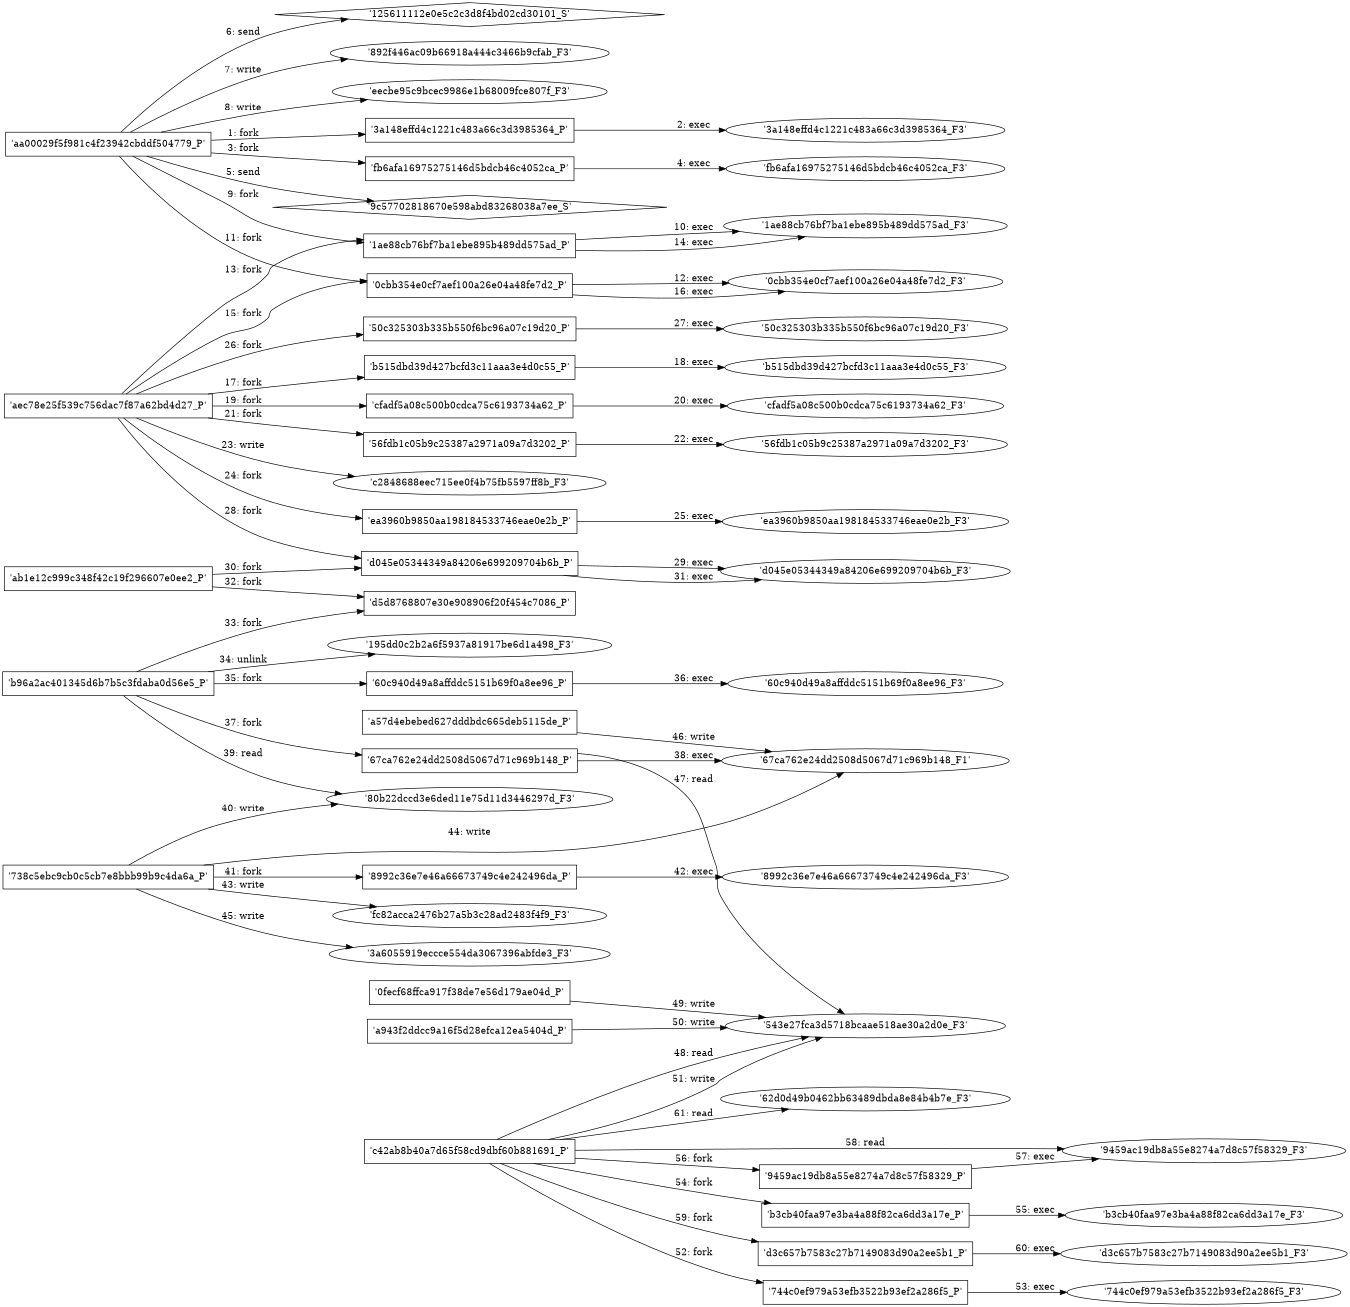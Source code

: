 digraph "D:\Learning\Paper\apt\基于CTI的攻击预警\Dataset\攻击图\ASGfromALLCTI\Threat Roundup for May 24 to May 31.dot" {
rankdir="LR"
size="9"
fixedsize="false"
splines="true"
nodesep=0.3
ranksep=0
fontsize=10
overlap="scalexy"
engine= "neato"
	"'aa00029f5f981c4f23942cbddf504779_P'" [node_type=Process shape=box]
	"'3a148effd4c1221c483a66c3d3985364_P'" [node_type=Process shape=box]
	"'aa00029f5f981c4f23942cbddf504779_P'" -> "'3a148effd4c1221c483a66c3d3985364_P'" [label="1: fork"]
	"'3a148effd4c1221c483a66c3d3985364_P'" [node_type=Process shape=box]
	"'3a148effd4c1221c483a66c3d3985364_F3'" [node_type=File shape=ellipse]
	"'3a148effd4c1221c483a66c3d3985364_P'" -> "'3a148effd4c1221c483a66c3d3985364_F3'" [label="2: exec"]
	"'aa00029f5f981c4f23942cbddf504779_P'" [node_type=Process shape=box]
	"'fb6afa16975275146d5bdcb46c4052ca_P'" [node_type=Process shape=box]
	"'aa00029f5f981c4f23942cbddf504779_P'" -> "'fb6afa16975275146d5bdcb46c4052ca_P'" [label="3: fork"]
	"'fb6afa16975275146d5bdcb46c4052ca_P'" [node_type=Process shape=box]
	"'fb6afa16975275146d5bdcb46c4052ca_F3'" [node_type=File shape=ellipse]
	"'fb6afa16975275146d5bdcb46c4052ca_P'" -> "'fb6afa16975275146d5bdcb46c4052ca_F3'" [label="4: exec"]
	"'9c57702818670e598abd83268038a7ee_S'" [node_type=Socket shape=diamond]
	"'aa00029f5f981c4f23942cbddf504779_P'" [node_type=Process shape=box]
	"'aa00029f5f981c4f23942cbddf504779_P'" -> "'9c57702818670e598abd83268038a7ee_S'" [label="5: send"]
	"'125611112e0e5c2c3d8f4bd02cd30101_S'" [node_type=Socket shape=diamond]
	"'aa00029f5f981c4f23942cbddf504779_P'" [node_type=Process shape=box]
	"'aa00029f5f981c4f23942cbddf504779_P'" -> "'125611112e0e5c2c3d8f4bd02cd30101_S'" [label="6: send"]
	"'892f446ac09b66918a444c3466b9cfab_F3'" [node_type=file shape=ellipse]
	"'aa00029f5f981c4f23942cbddf504779_P'" [node_type=Process shape=box]
	"'aa00029f5f981c4f23942cbddf504779_P'" -> "'892f446ac09b66918a444c3466b9cfab_F3'" [label="7: write"]
	"'eecbe95c9bcec9986e1b68009fce807f_F3'" [node_type=file shape=ellipse]
	"'aa00029f5f981c4f23942cbddf504779_P'" [node_type=Process shape=box]
	"'aa00029f5f981c4f23942cbddf504779_P'" -> "'eecbe95c9bcec9986e1b68009fce807f_F3'" [label="8: write"]
	"'aa00029f5f981c4f23942cbddf504779_P'" [node_type=Process shape=box]
	"'1ae88cb76bf7ba1ebe895b489dd575ad_P'" [node_type=Process shape=box]
	"'aa00029f5f981c4f23942cbddf504779_P'" -> "'1ae88cb76bf7ba1ebe895b489dd575ad_P'" [label="9: fork"]
	"'1ae88cb76bf7ba1ebe895b489dd575ad_P'" [node_type=Process shape=box]
	"'1ae88cb76bf7ba1ebe895b489dd575ad_F3'" [node_type=File shape=ellipse]
	"'1ae88cb76bf7ba1ebe895b489dd575ad_P'" -> "'1ae88cb76bf7ba1ebe895b489dd575ad_F3'" [label="10: exec"]
	"'aa00029f5f981c4f23942cbddf504779_P'" [node_type=Process shape=box]
	"'0cbb354e0cf7aef100a26e04a48fe7d2_P'" [node_type=Process shape=box]
	"'aa00029f5f981c4f23942cbddf504779_P'" -> "'0cbb354e0cf7aef100a26e04a48fe7d2_P'" [label="11: fork"]
	"'0cbb354e0cf7aef100a26e04a48fe7d2_P'" [node_type=Process shape=box]
	"'0cbb354e0cf7aef100a26e04a48fe7d2_F3'" [node_type=File shape=ellipse]
	"'0cbb354e0cf7aef100a26e04a48fe7d2_P'" -> "'0cbb354e0cf7aef100a26e04a48fe7d2_F3'" [label="12: exec"]
	"'aec78e25f539c756dac7f87a62bd4d27_P'" [node_type=Process shape=box]
	"'1ae88cb76bf7ba1ebe895b489dd575ad_P'" [node_type=Process shape=box]
	"'aec78e25f539c756dac7f87a62bd4d27_P'" -> "'1ae88cb76bf7ba1ebe895b489dd575ad_P'" [label="13: fork"]
	"'1ae88cb76bf7ba1ebe895b489dd575ad_P'" [node_type=Process shape=box]
	"'1ae88cb76bf7ba1ebe895b489dd575ad_F3'" [node_type=File shape=ellipse]
	"'1ae88cb76bf7ba1ebe895b489dd575ad_P'" -> "'1ae88cb76bf7ba1ebe895b489dd575ad_F3'" [label="14: exec"]
	"'aec78e25f539c756dac7f87a62bd4d27_P'" [node_type=Process shape=box]
	"'0cbb354e0cf7aef100a26e04a48fe7d2_P'" [node_type=Process shape=box]
	"'aec78e25f539c756dac7f87a62bd4d27_P'" -> "'0cbb354e0cf7aef100a26e04a48fe7d2_P'" [label="15: fork"]
	"'0cbb354e0cf7aef100a26e04a48fe7d2_P'" [node_type=Process shape=box]
	"'0cbb354e0cf7aef100a26e04a48fe7d2_F3'" [node_type=File shape=ellipse]
	"'0cbb354e0cf7aef100a26e04a48fe7d2_P'" -> "'0cbb354e0cf7aef100a26e04a48fe7d2_F3'" [label="16: exec"]
	"'aec78e25f539c756dac7f87a62bd4d27_P'" [node_type=Process shape=box]
	"'b515dbd39d427bcfd3c11aaa3e4d0c55_P'" [node_type=Process shape=box]
	"'aec78e25f539c756dac7f87a62bd4d27_P'" -> "'b515dbd39d427bcfd3c11aaa3e4d0c55_P'" [label="17: fork"]
	"'b515dbd39d427bcfd3c11aaa3e4d0c55_P'" [node_type=Process shape=box]
	"'b515dbd39d427bcfd3c11aaa3e4d0c55_F3'" [node_type=File shape=ellipse]
	"'b515dbd39d427bcfd3c11aaa3e4d0c55_P'" -> "'b515dbd39d427bcfd3c11aaa3e4d0c55_F3'" [label="18: exec"]
	"'aec78e25f539c756dac7f87a62bd4d27_P'" [node_type=Process shape=box]
	"'cfadf5a08c500b0cdca75c6193734a62_P'" [node_type=Process shape=box]
	"'aec78e25f539c756dac7f87a62bd4d27_P'" -> "'cfadf5a08c500b0cdca75c6193734a62_P'" [label="19: fork"]
	"'cfadf5a08c500b0cdca75c6193734a62_P'" [node_type=Process shape=box]
	"'cfadf5a08c500b0cdca75c6193734a62_F3'" [node_type=File shape=ellipse]
	"'cfadf5a08c500b0cdca75c6193734a62_P'" -> "'cfadf5a08c500b0cdca75c6193734a62_F3'" [label="20: exec"]
	"'aec78e25f539c756dac7f87a62bd4d27_P'" [node_type=Process shape=box]
	"'56fdb1c05b9c25387a2971a09a7d3202_P'" [node_type=Process shape=box]
	"'aec78e25f539c756dac7f87a62bd4d27_P'" -> "'56fdb1c05b9c25387a2971a09a7d3202_P'" [label="21: fork"]
	"'56fdb1c05b9c25387a2971a09a7d3202_P'" [node_type=Process shape=box]
	"'56fdb1c05b9c25387a2971a09a7d3202_F3'" [node_type=File shape=ellipse]
	"'56fdb1c05b9c25387a2971a09a7d3202_P'" -> "'56fdb1c05b9c25387a2971a09a7d3202_F3'" [label="22: exec"]
	"'c2848688eec715ee0f4b75fb5597ff8b_F3'" [node_type=file shape=ellipse]
	"'aec78e25f539c756dac7f87a62bd4d27_P'" [node_type=Process shape=box]
	"'aec78e25f539c756dac7f87a62bd4d27_P'" -> "'c2848688eec715ee0f4b75fb5597ff8b_F3'" [label="23: write"]
	"'aec78e25f539c756dac7f87a62bd4d27_P'" [node_type=Process shape=box]
	"'ea3960b9850aa198184533746eae0e2b_P'" [node_type=Process shape=box]
	"'aec78e25f539c756dac7f87a62bd4d27_P'" -> "'ea3960b9850aa198184533746eae0e2b_P'" [label="24: fork"]
	"'ea3960b9850aa198184533746eae0e2b_P'" [node_type=Process shape=box]
	"'ea3960b9850aa198184533746eae0e2b_F3'" [node_type=File shape=ellipse]
	"'ea3960b9850aa198184533746eae0e2b_P'" -> "'ea3960b9850aa198184533746eae0e2b_F3'" [label="25: exec"]
	"'aec78e25f539c756dac7f87a62bd4d27_P'" [node_type=Process shape=box]
	"'50c325303b335b550f6bc96a07c19d20_P'" [node_type=Process shape=box]
	"'aec78e25f539c756dac7f87a62bd4d27_P'" -> "'50c325303b335b550f6bc96a07c19d20_P'" [label="26: fork"]
	"'50c325303b335b550f6bc96a07c19d20_P'" [node_type=Process shape=box]
	"'50c325303b335b550f6bc96a07c19d20_F3'" [node_type=File shape=ellipse]
	"'50c325303b335b550f6bc96a07c19d20_P'" -> "'50c325303b335b550f6bc96a07c19d20_F3'" [label="27: exec"]
	"'aec78e25f539c756dac7f87a62bd4d27_P'" [node_type=Process shape=box]
	"'d045e05344349a84206e699209704b6b_P'" [node_type=Process shape=box]
	"'aec78e25f539c756dac7f87a62bd4d27_P'" -> "'d045e05344349a84206e699209704b6b_P'" [label="28: fork"]
	"'d045e05344349a84206e699209704b6b_P'" [node_type=Process shape=box]
	"'d045e05344349a84206e699209704b6b_F3'" [node_type=File shape=ellipse]
	"'d045e05344349a84206e699209704b6b_P'" -> "'d045e05344349a84206e699209704b6b_F3'" [label="29: exec"]
	"'ab1e12c999c348f42c19f296607e0ee2_P'" [node_type=Process shape=box]
	"'d045e05344349a84206e699209704b6b_P'" [node_type=Process shape=box]
	"'ab1e12c999c348f42c19f296607e0ee2_P'" -> "'d045e05344349a84206e699209704b6b_P'" [label="30: fork"]
	"'d045e05344349a84206e699209704b6b_P'" [node_type=Process shape=box]
	"'d045e05344349a84206e699209704b6b_F3'" [node_type=File shape=ellipse]
	"'d045e05344349a84206e699209704b6b_P'" -> "'d045e05344349a84206e699209704b6b_F3'" [label="31: exec"]
	"'ab1e12c999c348f42c19f296607e0ee2_P'" [node_type=Process shape=box]
	"'d5d8768807e30e908906f20f454c7086_P'" [node_type=Process shape=box]
	"'ab1e12c999c348f42c19f296607e0ee2_P'" -> "'d5d8768807e30e908906f20f454c7086_P'" [label="32: fork"]
	"'b96a2ac401345d6b7b5c3fdaba0d56e5_P'" [node_type=Process shape=box]
	"'d5d8768807e30e908906f20f454c7086_P'" [node_type=Process shape=box]
	"'b96a2ac401345d6b7b5c3fdaba0d56e5_P'" -> "'d5d8768807e30e908906f20f454c7086_P'" [label="33: fork"]
	"'195dd0c2b2a6f5937a81917be6d1a498_F3'" [node_type=file shape=ellipse]
	"'b96a2ac401345d6b7b5c3fdaba0d56e5_P'" [node_type=Process shape=box]
	"'b96a2ac401345d6b7b5c3fdaba0d56e5_P'" -> "'195dd0c2b2a6f5937a81917be6d1a498_F3'" [label="34: unlink"]
	"'b96a2ac401345d6b7b5c3fdaba0d56e5_P'" [node_type=Process shape=box]
	"'60c940d49a8affddc5151b69f0a8ee96_P'" [node_type=Process shape=box]
	"'b96a2ac401345d6b7b5c3fdaba0d56e5_P'" -> "'60c940d49a8affddc5151b69f0a8ee96_P'" [label="35: fork"]
	"'60c940d49a8affddc5151b69f0a8ee96_P'" [node_type=Process shape=box]
	"'60c940d49a8affddc5151b69f0a8ee96_F3'" [node_type=File shape=ellipse]
	"'60c940d49a8affddc5151b69f0a8ee96_P'" -> "'60c940d49a8affddc5151b69f0a8ee96_F3'" [label="36: exec"]
	"'b96a2ac401345d6b7b5c3fdaba0d56e5_P'" [node_type=Process shape=box]
	"'67ca762e24dd2508d5067d71c969b148_P'" [node_type=Process shape=box]
	"'b96a2ac401345d6b7b5c3fdaba0d56e5_P'" -> "'67ca762e24dd2508d5067d71c969b148_P'" [label="37: fork"]
	"'67ca762e24dd2508d5067d71c969b148_P'" [node_type=Process shape=box]
	"'67ca762e24dd2508d5067d71c969b148_F1'" [node_type=File shape=ellipse]
	"'67ca762e24dd2508d5067d71c969b148_P'" -> "'67ca762e24dd2508d5067d71c969b148_F1'" [label="38: exec"]
	"'80b22dccd3e6ded11e75d11d3446297d_F3'" [node_type=file shape=ellipse]
	"'b96a2ac401345d6b7b5c3fdaba0d56e5_P'" [node_type=Process shape=box]
	"'b96a2ac401345d6b7b5c3fdaba0d56e5_P'" -> "'80b22dccd3e6ded11e75d11d3446297d_F3'" [label="39: read"]
	"'80b22dccd3e6ded11e75d11d3446297d_F3'" [node_type=file shape=ellipse]
	"'738c5ebc9cb0c5cb7e8bbb99b9c4da6a_P'" [node_type=Process shape=box]
	"'738c5ebc9cb0c5cb7e8bbb99b9c4da6a_P'" -> "'80b22dccd3e6ded11e75d11d3446297d_F3'" [label="40: write"]
	"'738c5ebc9cb0c5cb7e8bbb99b9c4da6a_P'" [node_type=Process shape=box]
	"'8992c36e7e46a66673749c4e242496da_P'" [node_type=Process shape=box]
	"'738c5ebc9cb0c5cb7e8bbb99b9c4da6a_P'" -> "'8992c36e7e46a66673749c4e242496da_P'" [label="41: fork"]
	"'8992c36e7e46a66673749c4e242496da_P'" [node_type=Process shape=box]
	"'8992c36e7e46a66673749c4e242496da_F3'" [node_type=File shape=ellipse]
	"'8992c36e7e46a66673749c4e242496da_P'" -> "'8992c36e7e46a66673749c4e242496da_F3'" [label="42: exec"]
	"'fc82acca2476b27a5b3c28ad2483f4f9_F3'" [node_type=file shape=ellipse]
	"'738c5ebc9cb0c5cb7e8bbb99b9c4da6a_P'" [node_type=Process shape=box]
	"'738c5ebc9cb0c5cb7e8bbb99b9c4da6a_P'" -> "'fc82acca2476b27a5b3c28ad2483f4f9_F3'" [label="43: write"]
	"'67ca762e24dd2508d5067d71c969b148_F1'" [node_type=file shape=ellipse]
	"'738c5ebc9cb0c5cb7e8bbb99b9c4da6a_P'" [node_type=Process shape=box]
	"'738c5ebc9cb0c5cb7e8bbb99b9c4da6a_P'" -> "'67ca762e24dd2508d5067d71c969b148_F1'" [label="44: write"]
	"'3a6055919eccce554da3067396abfde3_F3'" [node_type=file shape=ellipse]
	"'738c5ebc9cb0c5cb7e8bbb99b9c4da6a_P'" [node_type=Process shape=box]
	"'738c5ebc9cb0c5cb7e8bbb99b9c4da6a_P'" -> "'3a6055919eccce554da3067396abfde3_F3'" [label="45: write"]
	"'67ca762e24dd2508d5067d71c969b148_F1'" [node_type=file shape=ellipse]
	"'a57d4ebebed627dddbdc665deb5115de_P'" [node_type=Process shape=box]
	"'a57d4ebebed627dddbdc665deb5115de_P'" -> "'67ca762e24dd2508d5067d71c969b148_F1'" [label="46: write"]
	"'543e27fca3d5718bcaae518ae30a2d0e_F3'" [node_type=file shape=ellipse]
	"'67ca762e24dd2508d5067d71c969b148_P'" [node_type=Process shape=box]
	"'67ca762e24dd2508d5067d71c969b148_P'" -> "'543e27fca3d5718bcaae518ae30a2d0e_F3'" [label="47: read"]
	"'543e27fca3d5718bcaae518ae30a2d0e_F3'" [node_type=file shape=ellipse]
	"'c42ab8b40a7d65f58cd9dbf60b881691_P'" [node_type=Process shape=box]
	"'c42ab8b40a7d65f58cd9dbf60b881691_P'" -> "'543e27fca3d5718bcaae518ae30a2d0e_F3'" [label="48: read"]
	"'543e27fca3d5718bcaae518ae30a2d0e_F3'" [node_type=file shape=ellipse]
	"'0fecf68ffca917f38de7e56d179ae04d_P'" [node_type=Process shape=box]
	"'0fecf68ffca917f38de7e56d179ae04d_P'" -> "'543e27fca3d5718bcaae518ae30a2d0e_F3'" [label="49: write"]
	"'543e27fca3d5718bcaae518ae30a2d0e_F3'" [node_type=file shape=ellipse]
	"'a943f2ddcc9a16f5d28efca12ea5404d_P'" [node_type=Process shape=box]
	"'a943f2ddcc9a16f5d28efca12ea5404d_P'" -> "'543e27fca3d5718bcaae518ae30a2d0e_F3'" [label="50: write"]
	"'543e27fca3d5718bcaae518ae30a2d0e_F3'" [node_type=file shape=ellipse]
	"'c42ab8b40a7d65f58cd9dbf60b881691_P'" [node_type=Process shape=box]
	"'c42ab8b40a7d65f58cd9dbf60b881691_P'" -> "'543e27fca3d5718bcaae518ae30a2d0e_F3'" [label="51: write"]
	"'c42ab8b40a7d65f58cd9dbf60b881691_P'" [node_type=Process shape=box]
	"'744c0ef979a53efb3522b93ef2a286f5_P'" [node_type=Process shape=box]
	"'c42ab8b40a7d65f58cd9dbf60b881691_P'" -> "'744c0ef979a53efb3522b93ef2a286f5_P'" [label="52: fork"]
	"'744c0ef979a53efb3522b93ef2a286f5_P'" [node_type=Process shape=box]
	"'744c0ef979a53efb3522b93ef2a286f5_F3'" [node_type=File shape=ellipse]
	"'744c0ef979a53efb3522b93ef2a286f5_P'" -> "'744c0ef979a53efb3522b93ef2a286f5_F3'" [label="53: exec"]
	"'c42ab8b40a7d65f58cd9dbf60b881691_P'" [node_type=Process shape=box]
	"'b3cb40faa97e3ba4a88f82ca6dd3a17e_P'" [node_type=Process shape=box]
	"'c42ab8b40a7d65f58cd9dbf60b881691_P'" -> "'b3cb40faa97e3ba4a88f82ca6dd3a17e_P'" [label="54: fork"]
	"'b3cb40faa97e3ba4a88f82ca6dd3a17e_P'" [node_type=Process shape=box]
	"'b3cb40faa97e3ba4a88f82ca6dd3a17e_F3'" [node_type=File shape=ellipse]
	"'b3cb40faa97e3ba4a88f82ca6dd3a17e_P'" -> "'b3cb40faa97e3ba4a88f82ca6dd3a17e_F3'" [label="55: exec"]
	"'c42ab8b40a7d65f58cd9dbf60b881691_P'" [node_type=Process shape=box]
	"'9459ac19db8a55e8274a7d8c57f58329_P'" [node_type=Process shape=box]
	"'c42ab8b40a7d65f58cd9dbf60b881691_P'" -> "'9459ac19db8a55e8274a7d8c57f58329_P'" [label="56: fork"]
	"'9459ac19db8a55e8274a7d8c57f58329_P'" [node_type=Process shape=box]
	"'9459ac19db8a55e8274a7d8c57f58329_F3'" [node_type=File shape=ellipse]
	"'9459ac19db8a55e8274a7d8c57f58329_P'" -> "'9459ac19db8a55e8274a7d8c57f58329_F3'" [label="57: exec"]
	"'9459ac19db8a55e8274a7d8c57f58329_F3'" [node_type=file shape=ellipse]
	"'c42ab8b40a7d65f58cd9dbf60b881691_P'" [node_type=Process shape=box]
	"'c42ab8b40a7d65f58cd9dbf60b881691_P'" -> "'9459ac19db8a55e8274a7d8c57f58329_F3'" [label="58: read"]
	"'c42ab8b40a7d65f58cd9dbf60b881691_P'" [node_type=Process shape=box]
	"'d3c657b7583c27b7149083d90a2ee5b1_P'" [node_type=Process shape=box]
	"'c42ab8b40a7d65f58cd9dbf60b881691_P'" -> "'d3c657b7583c27b7149083d90a2ee5b1_P'" [label="59: fork"]
	"'d3c657b7583c27b7149083d90a2ee5b1_P'" [node_type=Process shape=box]
	"'d3c657b7583c27b7149083d90a2ee5b1_F3'" [node_type=File shape=ellipse]
	"'d3c657b7583c27b7149083d90a2ee5b1_P'" -> "'d3c657b7583c27b7149083d90a2ee5b1_F3'" [label="60: exec"]
	"'62d0d49b0462bb63489dbda8e84b4b7e_F3'" [node_type=file shape=ellipse]
	"'c42ab8b40a7d65f58cd9dbf60b881691_P'" [node_type=Process shape=box]
	"'c42ab8b40a7d65f58cd9dbf60b881691_P'" -> "'62d0d49b0462bb63489dbda8e84b4b7e_F3'" [label="61: read"]
}
